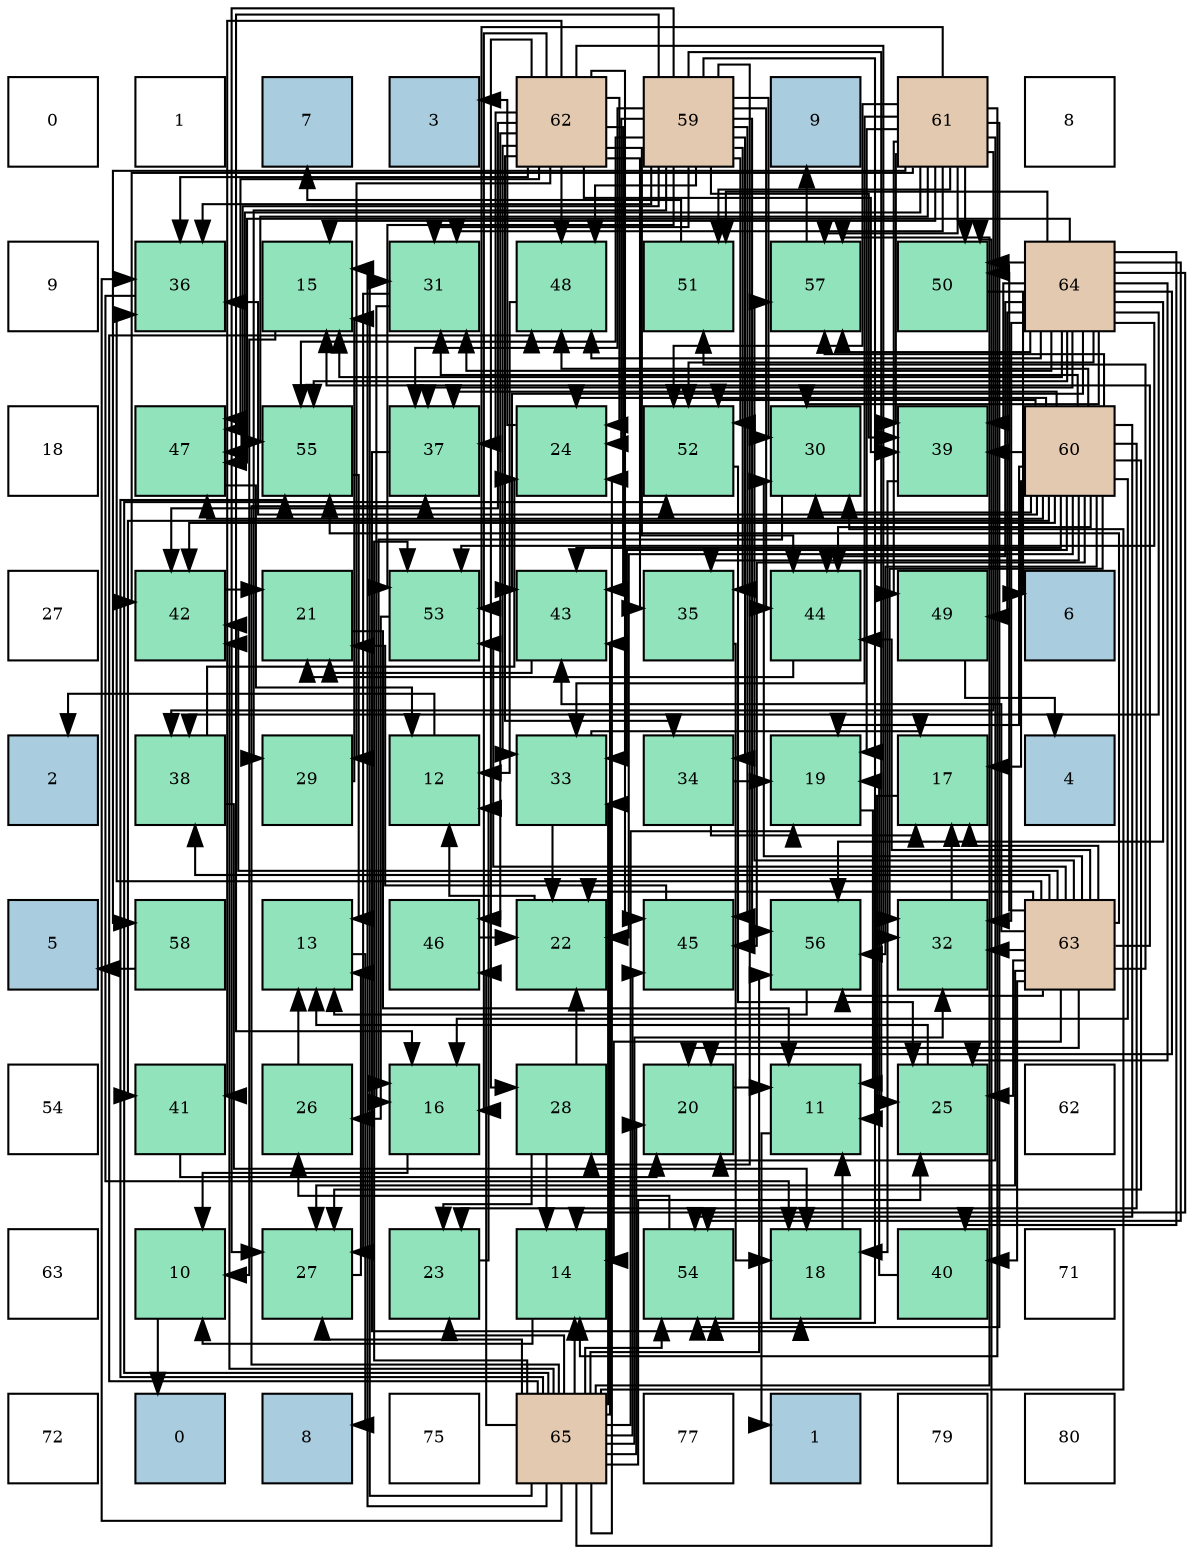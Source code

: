 digraph layout{
 rankdir=TB;
 splines=ortho;
 node [style=filled shape=square fixedsize=true width=0.6];
0[label="0", fontsize=8, fillcolor="#ffffff"];
1[label="1", fontsize=8, fillcolor="#ffffff"];
2[label="7", fontsize=8, fillcolor="#a9ccde"];
3[label="3", fontsize=8, fillcolor="#a9ccde"];
4[label="62", fontsize=8, fillcolor="#e3c9af"];
5[label="59", fontsize=8, fillcolor="#e3c9af"];
6[label="9", fontsize=8, fillcolor="#a9ccde"];
7[label="61", fontsize=8, fillcolor="#e3c9af"];
8[label="8", fontsize=8, fillcolor="#ffffff"];
9[label="9", fontsize=8, fillcolor="#ffffff"];
10[label="36", fontsize=8, fillcolor="#91e3bb"];
11[label="15", fontsize=8, fillcolor="#91e3bb"];
12[label="31", fontsize=8, fillcolor="#91e3bb"];
13[label="48", fontsize=8, fillcolor="#91e3bb"];
14[label="51", fontsize=8, fillcolor="#91e3bb"];
15[label="57", fontsize=8, fillcolor="#91e3bb"];
16[label="50", fontsize=8, fillcolor="#91e3bb"];
17[label="64", fontsize=8, fillcolor="#e3c9af"];
18[label="18", fontsize=8, fillcolor="#ffffff"];
19[label="47", fontsize=8, fillcolor="#91e3bb"];
20[label="55", fontsize=8, fillcolor="#91e3bb"];
21[label="37", fontsize=8, fillcolor="#91e3bb"];
22[label="24", fontsize=8, fillcolor="#91e3bb"];
23[label="52", fontsize=8, fillcolor="#91e3bb"];
24[label="30", fontsize=8, fillcolor="#91e3bb"];
25[label="39", fontsize=8, fillcolor="#91e3bb"];
26[label="60", fontsize=8, fillcolor="#e3c9af"];
27[label="27", fontsize=8, fillcolor="#ffffff"];
28[label="42", fontsize=8, fillcolor="#91e3bb"];
29[label="21", fontsize=8, fillcolor="#91e3bb"];
30[label="53", fontsize=8, fillcolor="#91e3bb"];
31[label="43", fontsize=8, fillcolor="#91e3bb"];
32[label="35", fontsize=8, fillcolor="#91e3bb"];
33[label="44", fontsize=8, fillcolor="#91e3bb"];
34[label="49", fontsize=8, fillcolor="#91e3bb"];
35[label="6", fontsize=8, fillcolor="#a9ccde"];
36[label="2", fontsize=8, fillcolor="#a9ccde"];
37[label="38", fontsize=8, fillcolor="#91e3bb"];
38[label="29", fontsize=8, fillcolor="#91e3bb"];
39[label="12", fontsize=8, fillcolor="#91e3bb"];
40[label="33", fontsize=8, fillcolor="#91e3bb"];
41[label="34", fontsize=8, fillcolor="#91e3bb"];
42[label="19", fontsize=8, fillcolor="#91e3bb"];
43[label="17", fontsize=8, fillcolor="#91e3bb"];
44[label="4", fontsize=8, fillcolor="#a9ccde"];
45[label="5", fontsize=8, fillcolor="#a9ccde"];
46[label="58", fontsize=8, fillcolor="#91e3bb"];
47[label="13", fontsize=8, fillcolor="#91e3bb"];
48[label="46", fontsize=8, fillcolor="#91e3bb"];
49[label="22", fontsize=8, fillcolor="#91e3bb"];
50[label="45", fontsize=8, fillcolor="#91e3bb"];
51[label="56", fontsize=8, fillcolor="#91e3bb"];
52[label="32", fontsize=8, fillcolor="#91e3bb"];
53[label="63", fontsize=8, fillcolor="#e3c9af"];
54[label="54", fontsize=8, fillcolor="#ffffff"];
55[label="41", fontsize=8, fillcolor="#91e3bb"];
56[label="26", fontsize=8, fillcolor="#91e3bb"];
57[label="16", fontsize=8, fillcolor="#91e3bb"];
58[label="28", fontsize=8, fillcolor="#91e3bb"];
59[label="20", fontsize=8, fillcolor="#91e3bb"];
60[label="11", fontsize=8, fillcolor="#91e3bb"];
61[label="25", fontsize=8, fillcolor="#91e3bb"];
62[label="62", fontsize=8, fillcolor="#ffffff"];
63[label="63", fontsize=8, fillcolor="#ffffff"];
64[label="10", fontsize=8, fillcolor="#91e3bb"];
65[label="27", fontsize=8, fillcolor="#91e3bb"];
66[label="23", fontsize=8, fillcolor="#91e3bb"];
67[label="14", fontsize=8, fillcolor="#91e3bb"];
68[label="54", fontsize=8, fillcolor="#91e3bb"];
69[label="18", fontsize=8, fillcolor="#91e3bb"];
70[label="40", fontsize=8, fillcolor="#91e3bb"];
71[label="71", fontsize=8, fillcolor="#ffffff"];
72[label="72", fontsize=8, fillcolor="#ffffff"];
73[label="0", fontsize=8, fillcolor="#a9ccde"];
74[label="8", fontsize=8, fillcolor="#a9ccde"];
75[label="75", fontsize=8, fillcolor="#ffffff"];
76[label="65", fontsize=8, fillcolor="#e3c9af"];
77[label="77", fontsize=8, fillcolor="#ffffff"];
78[label="1", fontsize=8, fillcolor="#a9ccde"];
79[label="79", fontsize=8, fillcolor="#ffffff"];
80[label="80", fontsize=8, fillcolor="#ffffff"];
edge [constraint=false, style=vis];64 -> 73;
60 -> 78;
39 -> 36;
47 -> 74;
67 -> 64;
11 -> 64;
57 -> 64;
43 -> 60;
69 -> 60;
42 -> 60;
59 -> 60;
29 -> 60;
49 -> 39;
66 -> 39;
22 -> 3;
61 -> 47;
56 -> 47;
65 -> 47;
58 -> 67;
58 -> 49;
58 -> 66;
38 -> 11;
24 -> 57;
12 -> 57;
12 -> 65;
52 -> 43;
40 -> 43;
40 -> 49;
41 -> 43;
41 -> 42;
32 -> 69;
10 -> 69;
21 -> 69;
37 -> 69;
37 -> 22;
25 -> 69;
70 -> 42;
55 -> 59;
28 -> 29;
31 -> 29;
33 -> 29;
50 -> 29;
48 -> 49;
19 -> 39;
13 -> 39;
34 -> 44;
16 -> 35;
14 -> 2;
23 -> 61;
30 -> 56;
68 -> 56;
20 -> 47;
51 -> 47;
15 -> 6;
46 -> 45;
5 -> 57;
5 -> 22;
5 -> 61;
5 -> 65;
5 -> 58;
5 -> 38;
5 -> 24;
5 -> 12;
5 -> 41;
5 -> 32;
5 -> 10;
5 -> 21;
5 -> 25;
5 -> 33;
5 -> 50;
5 -> 19;
5 -> 13;
5 -> 23;
5 -> 30;
5 -> 68;
5 -> 20;
5 -> 51;
26 -> 57;
26 -> 43;
26 -> 42;
26 -> 49;
26 -> 66;
26 -> 22;
26 -> 65;
26 -> 24;
26 -> 12;
26 -> 52;
26 -> 40;
26 -> 32;
26 -> 10;
26 -> 21;
26 -> 25;
26 -> 55;
26 -> 28;
26 -> 31;
26 -> 33;
26 -> 50;
26 -> 19;
26 -> 13;
26 -> 23;
26 -> 68;
26 -> 51;
26 -> 15;
7 -> 67;
7 -> 11;
7 -> 42;
7 -> 59;
7 -> 12;
7 -> 40;
7 -> 37;
7 -> 25;
7 -> 28;
7 -> 19;
7 -> 34;
7 -> 16;
7 -> 14;
7 -> 23;
7 -> 30;
7 -> 68;
7 -> 20;
7 -> 15;
7 -> 46;
4 -> 57;
4 -> 22;
4 -> 58;
4 -> 38;
4 -> 52;
4 -> 40;
4 -> 41;
4 -> 32;
4 -> 10;
4 -> 21;
4 -> 25;
4 -> 55;
4 -> 28;
4 -> 31;
4 -> 33;
4 -> 50;
4 -> 48;
4 -> 19;
4 -> 13;
53 -> 67;
53 -> 11;
53 -> 43;
53 -> 59;
53 -> 49;
53 -> 61;
53 -> 65;
53 -> 24;
53 -> 52;
53 -> 10;
53 -> 37;
53 -> 70;
53 -> 28;
53 -> 31;
53 -> 33;
53 -> 16;
53 -> 14;
53 -> 30;
53 -> 20;
53 -> 51;
53 -> 15;
17 -> 67;
17 -> 11;
17 -> 59;
17 -> 61;
17 -> 24;
17 -> 12;
17 -> 52;
17 -> 21;
17 -> 37;
17 -> 25;
17 -> 70;
17 -> 31;
17 -> 33;
17 -> 19;
17 -> 13;
17 -> 34;
17 -> 16;
17 -> 14;
17 -> 23;
17 -> 30;
17 -> 68;
17 -> 20;
17 -> 51;
17 -> 15;
76 -> 67;
76 -> 11;
76 -> 42;
76 -> 59;
76 -> 66;
76 -> 22;
76 -> 61;
76 -> 65;
76 -> 24;
76 -> 12;
76 -> 52;
76 -> 40;
76 -> 10;
76 -> 21;
76 -> 28;
76 -> 31;
76 -> 50;
76 -> 48;
76 -> 13;
76 -> 16;
76 -> 23;
76 -> 30;
76 -> 68;
76 -> 20;
76 -> 51;
76 -> 15;
edge [constraint=true, style=invis];
0 -> 9 -> 18 -> 27 -> 36 -> 45 -> 54 -> 63 -> 72;
1 -> 10 -> 19 -> 28 -> 37 -> 46 -> 55 -> 64 -> 73;
2 -> 11 -> 20 -> 29 -> 38 -> 47 -> 56 -> 65 -> 74;
3 -> 12 -> 21 -> 30 -> 39 -> 48 -> 57 -> 66 -> 75;
4 -> 13 -> 22 -> 31 -> 40 -> 49 -> 58 -> 67 -> 76;
5 -> 14 -> 23 -> 32 -> 41 -> 50 -> 59 -> 68 -> 77;
6 -> 15 -> 24 -> 33 -> 42 -> 51 -> 60 -> 69 -> 78;
7 -> 16 -> 25 -> 34 -> 43 -> 52 -> 61 -> 70 -> 79;
8 -> 17 -> 26 -> 35 -> 44 -> 53 -> 62 -> 71 -> 80;
rank = same {0 -> 1 -> 2 -> 3 -> 4 -> 5 -> 6 -> 7 -> 8};
rank = same {9 -> 10 -> 11 -> 12 -> 13 -> 14 -> 15 -> 16 -> 17};
rank = same {18 -> 19 -> 20 -> 21 -> 22 -> 23 -> 24 -> 25 -> 26};
rank = same {27 -> 28 -> 29 -> 30 -> 31 -> 32 -> 33 -> 34 -> 35};
rank = same {36 -> 37 -> 38 -> 39 -> 40 -> 41 -> 42 -> 43 -> 44};
rank = same {45 -> 46 -> 47 -> 48 -> 49 -> 50 -> 51 -> 52 -> 53};
rank = same {54 -> 55 -> 56 -> 57 -> 58 -> 59 -> 60 -> 61 -> 62};
rank = same {63 -> 64 -> 65 -> 66 -> 67 -> 68 -> 69 -> 70 -> 71};
rank = same {72 -> 73 -> 74 -> 75 -> 76 -> 77 -> 78 -> 79 -> 80};
}